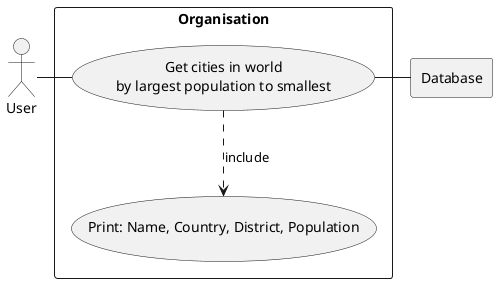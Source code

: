 @startuml



rectangle Database

rectangle "Organisation" {
    usecase UC1 as "Get cities in world
    by largest population to smallest"

    usecase UCa as "Print: Name, Country, District, Population"
}
    User - UC1
    UC1 ..> UCa : include
    UC1 - Database


@enduml